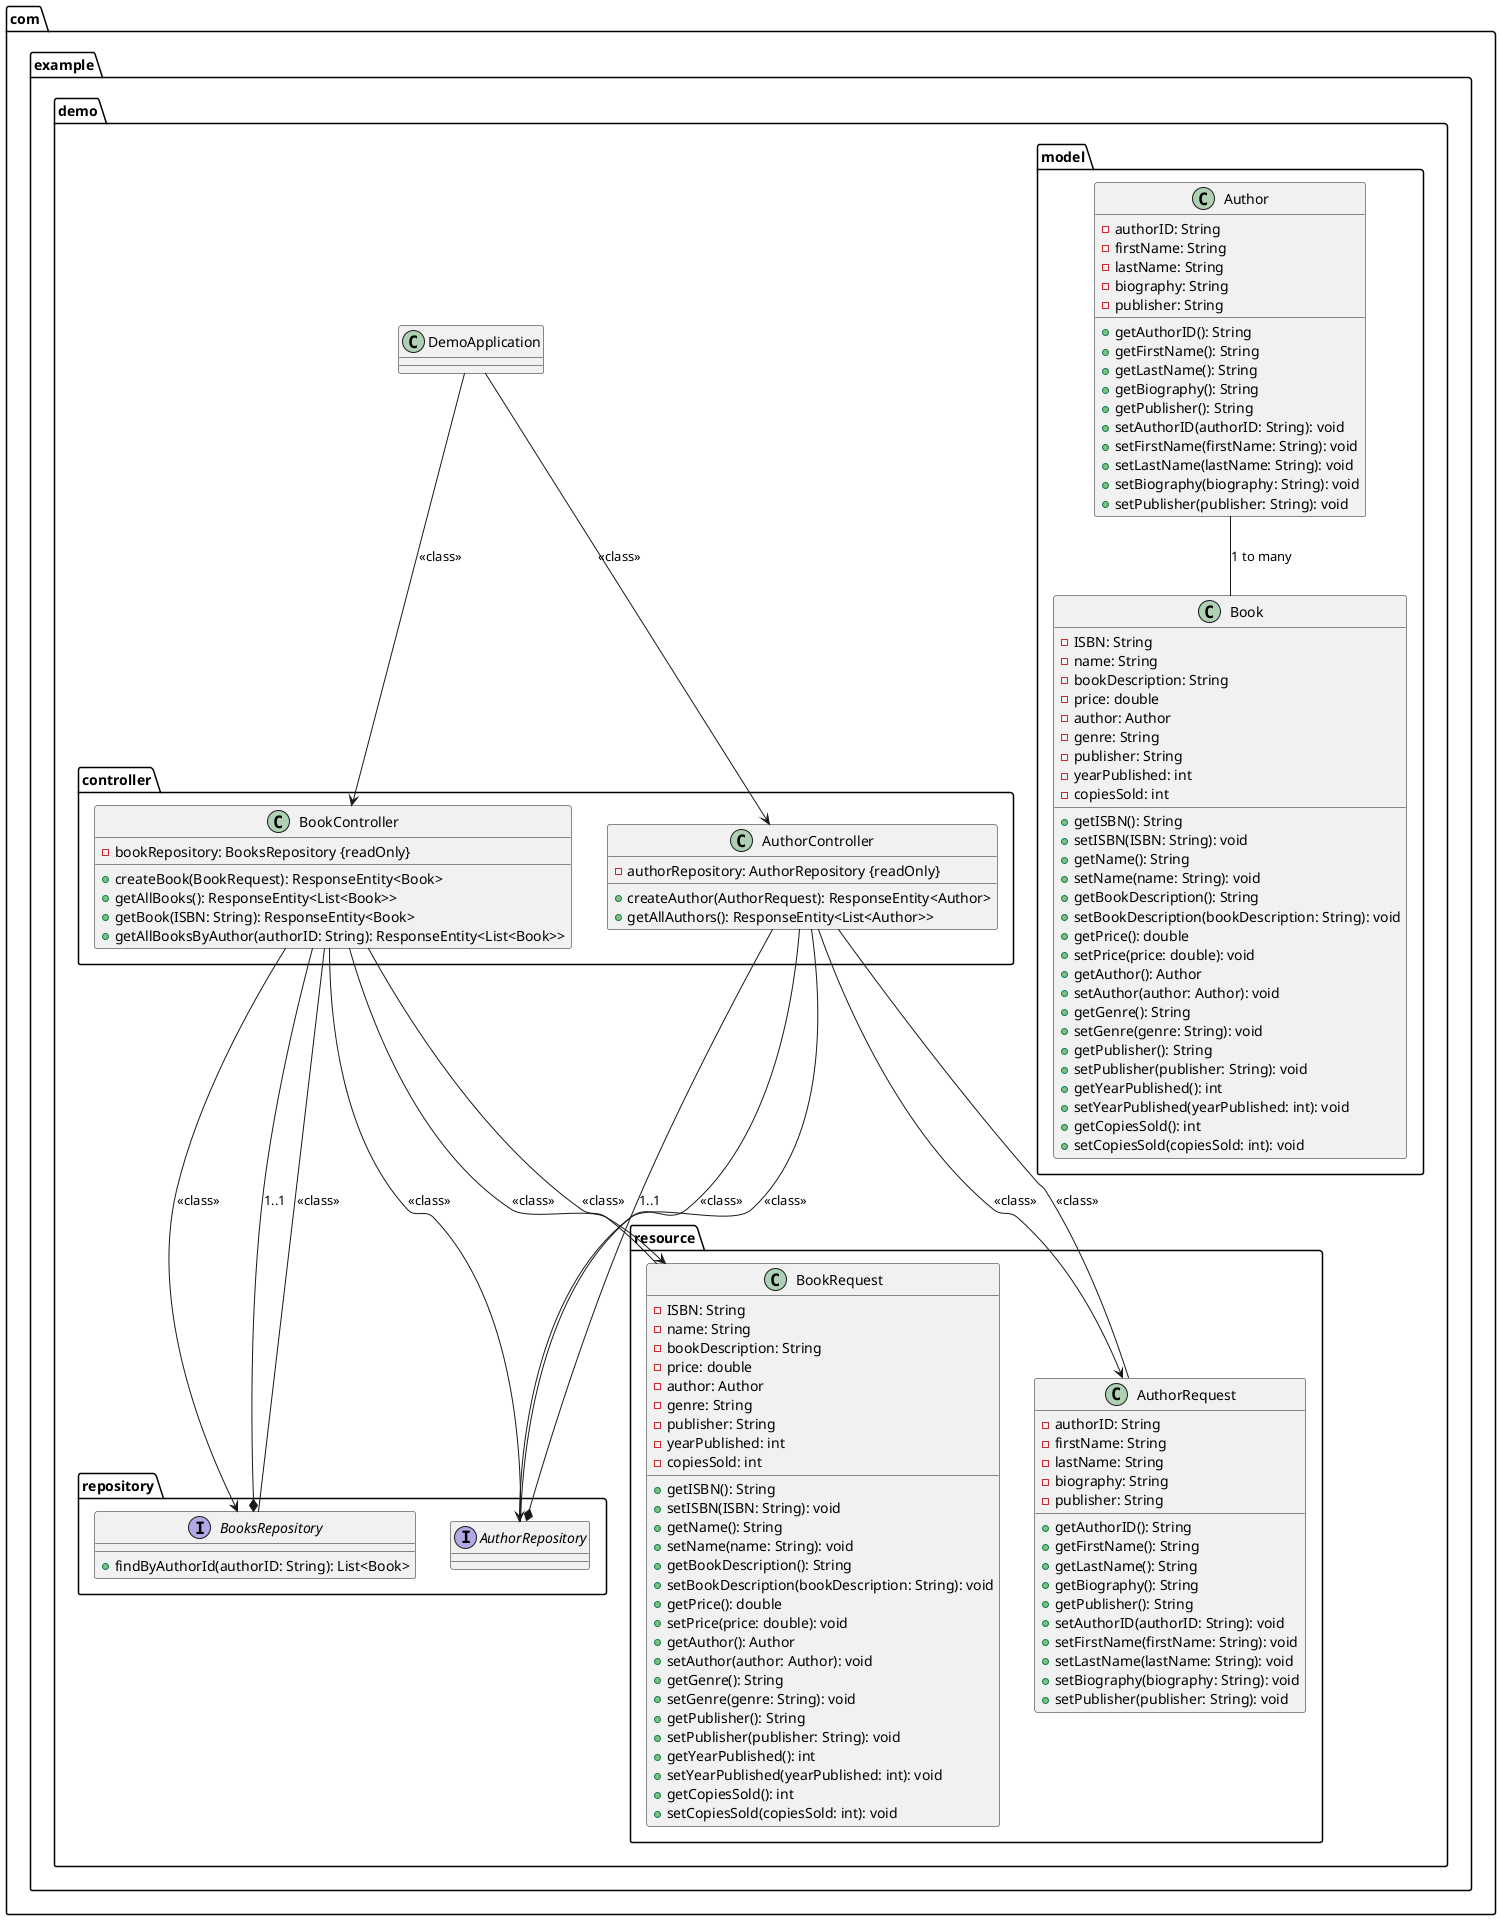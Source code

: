 @startuml BookStoreSequenceDiagram

!define SPRING class
!define REST class
!define JAVA class
!define SPRING_INTERFACE interface
!define JAVA_INTERFACE interface

package com.example.demo {
    SPRING DemoApplication {
    }
}

package com.example.demo.controller {
    SPRING AuthorController {
        - authorRepository: AuthorRepository {readOnly}
        +createAuthor(AuthorRequest): ResponseEntity<Author>
        +getAllAuthors(): ResponseEntity<List<Author>>
    }
    SPRING BookController {
    - bookRepository: BooksRepository {readOnly}
        +createBook(BookRequest): ResponseEntity<Book>
        +getAllBooks(): ResponseEntity<List<Book>>
        +getBook(ISBN: String): ResponseEntity<Book>
        +getAllBooksByAuthor(authorID: String): ResponseEntity<List<Book>>
    }
}

package com.example.demo.model {
    JAVA Author {
        - authorID: String
        - firstName: String
        - lastName: String
        - biography: String
        - publisher: String

        + getAuthorID(): String
        + getFirstName(): String
        + getLastName(): String
        + getBiography(): String
        + getPublisher(): String
        + setAuthorID(authorID: String): void
        + setFirstName(firstName: String): void
        + setLastName(lastName: String): void
        + setBiography(biography: String): void
        + setPublisher(publisher: String): void
    }
    JAVA Book {
        - ISBN: String
        - name: String
        - bookDescription: String
        - price: double
        - author: Author
        - genre: String
        - publisher: String
        - yearPublished: int
        - copiesSold: int

        + getISBN(): String
        + setISBN(ISBN: String): void
        + getName(): String
        + setName(name: String): void
        + getBookDescription(): String
        + setBookDescription(bookDescription: String): void
        + getPrice(): double
        + setPrice(price: double): void
        + getAuthor(): Author
        + setAuthor(author: Author): void
        + getGenre(): String
        + setGenre(genre: String): void
        + getPublisher(): String
        + setPublisher(publisher: String): void
        + getYearPublished(): int
        + setYearPublished(yearPublished: int): void
        + getCopiesSold(): int
        + setCopiesSold(copiesSold: int): void
    }
}

package com.example.demo.repository {
    SPRING_INTERFACE AuthorRepository {
    }
    SPRING_INTERFACE BooksRepository {
        +findByAuthorId(authorID: String): List<Book>
    }
}

package com.example.demo.resource {
    JAVA AuthorRequest {
        - authorID: String
                - firstName: String
                - lastName: String
                - biography: String
                - publisher: String

                + getAuthorID(): String
                + getFirstName(): String
                + getLastName(): String
                + getBiography(): String
                + getPublisher(): String
                + setAuthorID(authorID: String): void
                + setFirstName(firstName: String): void
                + setLastName(lastName: String): void
                + setBiography(biography: String): void
                + setPublisher(publisher: String): void
    }
    JAVA BookRequest {
        - ISBN: String
                - name: String
                - bookDescription: String
                - price: double
                - author: Author
                - genre: String
                - publisher: String
                - yearPublished: int
                - copiesSold: int

                + getISBN(): String
                + setISBN(ISBN: String): void
                + getName(): String
                + setName(name: String): void
                + getBookDescription(): String
                + setBookDescription(bookDescription: String): void
                + getPrice(): double
                + setPrice(price: double): void
                + getAuthor(): Author
                + setAuthor(author: Author): void
                + getGenre(): String
                + setGenre(genre: String): void
                + getPublisher(): String
                + setPublisher(publisher: String): void
                + getYearPublished(): int
                + setYearPublished(yearPublished: int): void
                + getCopiesSold(): int
                + setCopiesSold(copiesSold: int): void
    }
}

AuthorController -- AuthorRepository: <<REST>>
BookController -- BooksRepository: <<REST>>
BookController -- AuthorRepository: <<REST>>

AuthorController -- AuthorRequest: <<REST>>
BookController -- BookRequest: <<REST>>

Author -- Book: "1 to many"

DemoApplication --> AuthorController: <<REST>>
DemoApplication --> BookController: <<REST>>

AuthorController --> AuthorRepository: <<REST>>
BookController --> BooksRepository: <<REST>>

AuthorController --* AuthorRepository: "1..1"
BookController --* BooksRepository: "1..1"

AuthorController --> AuthorRequest: <<REST>>
BookController --> BookRequest: <<REST>>
/' *Sequence Diagram* actor User

User -> AuthorController: POST /author (Create Author)
activate AuthorController
AuthorController -> AuthorService: Create Author
activate AuthorService
AuthorService -> AuthorRepository: Save Author
activate AuthorRepository
AuthorRepository --> AuthorService: Author Created
deactivate AuthorRepository
AuthorService --> AuthorController: Author Created
deactivate AuthorService
deactivate AuthorController

User -> AuthorController: GET /author (Get All Authors)
activate AuthorController
AuthorController -> AuthorService: Get All Authors
activate AuthorService
AuthorService -> AuthorRepository: Find All Authors
activate AuthorRepository
AuthorRepository --> AuthorService: List of Authors
deactivate AuthorRepository
AuthorService --> AuthorController: List of Authors
deactivate AuthorService
deactivate AuthorController

User -> BookController: POST /book (Create Book)
activate BookController
BookController -> BookService: Create Book
activate BookService
BookService -> BooksRepository: Save Book
activate BooksRepository
BooksRepository --> BookService: Book Created
deactivate BooksRepository
BookService --> BookController: Book Created
deactivate BookService
deactivate BookController

User -> BookController: GET /book (Get All Books)
activate BookController
BookController -> BookService: Get All Books
activate BookService
BookService -> BooksRepository: Find All Books
activate BooksRepository
BooksRepository --> BookService: List of Books
deactivate BooksRepository
BookService --> BookController: List of Books
deactivate BookService
deactivate BookController

User -> BookController: GET /book/{ISBN} (Get Book by ISBN)
activate BookController
BookController -> BookService: Get Book by ISBN
activate BookService
BookService -> BooksRepository: Find Book by ISBN
activate BooksRepository
BooksRepository --> BookService: Book by ISBN
deactivate BooksRepository
BookService --> BookController: Book Details by ISBN
deactivate BookService
deactivate BookController

User -> BookController: GET /collection/{authorID} (Get Books by Author)
activate BookController
BookController -> BookService: Get Books by Author
activate BookService
BookService -> BooksRepository: Find Books by AuthorID
activate BooksRepository
BooksRepository --> BookService: Books by AuthorID
deactivate BooksRepository
BookService --> BookController: Books by AuthorID
deactivate BookService
deactivate BookController
'/

/' diagram metadata start
config=StructureConfiguration;
{
  "projectClassification": {
    "searchMode": "OpenProject", // OpenProject, AllProjects
    "includedProjects": "",
    "pathEndKeywords": "*.impl",
    "isClientPath": "",
    "isClientName": "",
    "isTestPath": "",
    "isTestName": "",
    "isMappingPath": "",
    "isMappingName": "",
    "isDataAccessPath": "",
    "isDataAccessName": "",
    "isDataStructurePath": "",
    "isDataStructureName": "",
    "isInterfaceStructuresPath": "",
    "isInterfaceStructuresName": "",
    "isEntryPointPath": "",
    "isEntryPointName": "",
    "treatFinalFieldsAsMandatory": false
  },
  "graphRestriction": {
    "classPackageExcludeFilter": "",
    "classPackageIncludeFilter": "",
    "classNameExcludeFilter": "",
    "classNameIncludeFilter": "",
    "methodNameExcludeFilter": "",
    "methodNameIncludeFilter": "",
    "removeByInheritance": "", // inheritance/annotation based filtering is done in a second step
    "removeByAnnotation": "",
    "removeByClassPackage": "", // cleanup the graph after inheritance/annotation based filtering is done
    "removeByClassName": "",
    "cutMappings": false,
    "cutEnum": true,
    "cutTests": true,
    "cutClient": true,
    "cutDataAccess": true,
    "cutInterfaceStructures": true,
    "cutDataStructures": true,
    "cutGetterAndSetter": true,
    "cutConstructors": true
  },
  "graphTraversal": {
    "forwardDepth": 3,
    "backwardDepth": 3,
    "classPackageExcludeFilter": "",
    "classPackageIncludeFilter": "",
    "classNameExcludeFilter": "",
    "classNameIncludeFilter": "",
    "methodNameExcludeFilter": "",
    "methodNameIncludeFilter": "",
    "hideMappings": false,
    "hideDataStructures": false,
    "hidePrivateMethods": true,
    "hideInterfaceCalls": true, // indirection: implementation -> interface (is hidden) -> implementation
    "onlyShowApplicationEntryPoints": false, // root node is included
    "useMethodCallsForStructureDiagram": "ForwardOnly" // ForwardOnly, BothDirections, No
  },
  "details": {
    "aggregation": "GroupByClass", // ByClass, GroupByClass, None
    "showClassGenericTypes": true,
    "showMethods": true,
    "showMethodParameterNames": true,
    "showMethodParameterTypes": true,
    "showMethodReturnType": true,
    "showPackageLevels": 2,
    "showDetailedClassStructure": true
  },
  "rootClass": "com.example.demo.DemoApplication",
  "extensionCallbackMethod": "" // qualified.class.name#methodName - signature: public static String method(String)
}
diagram meta data end '/





'edges    


@enduml